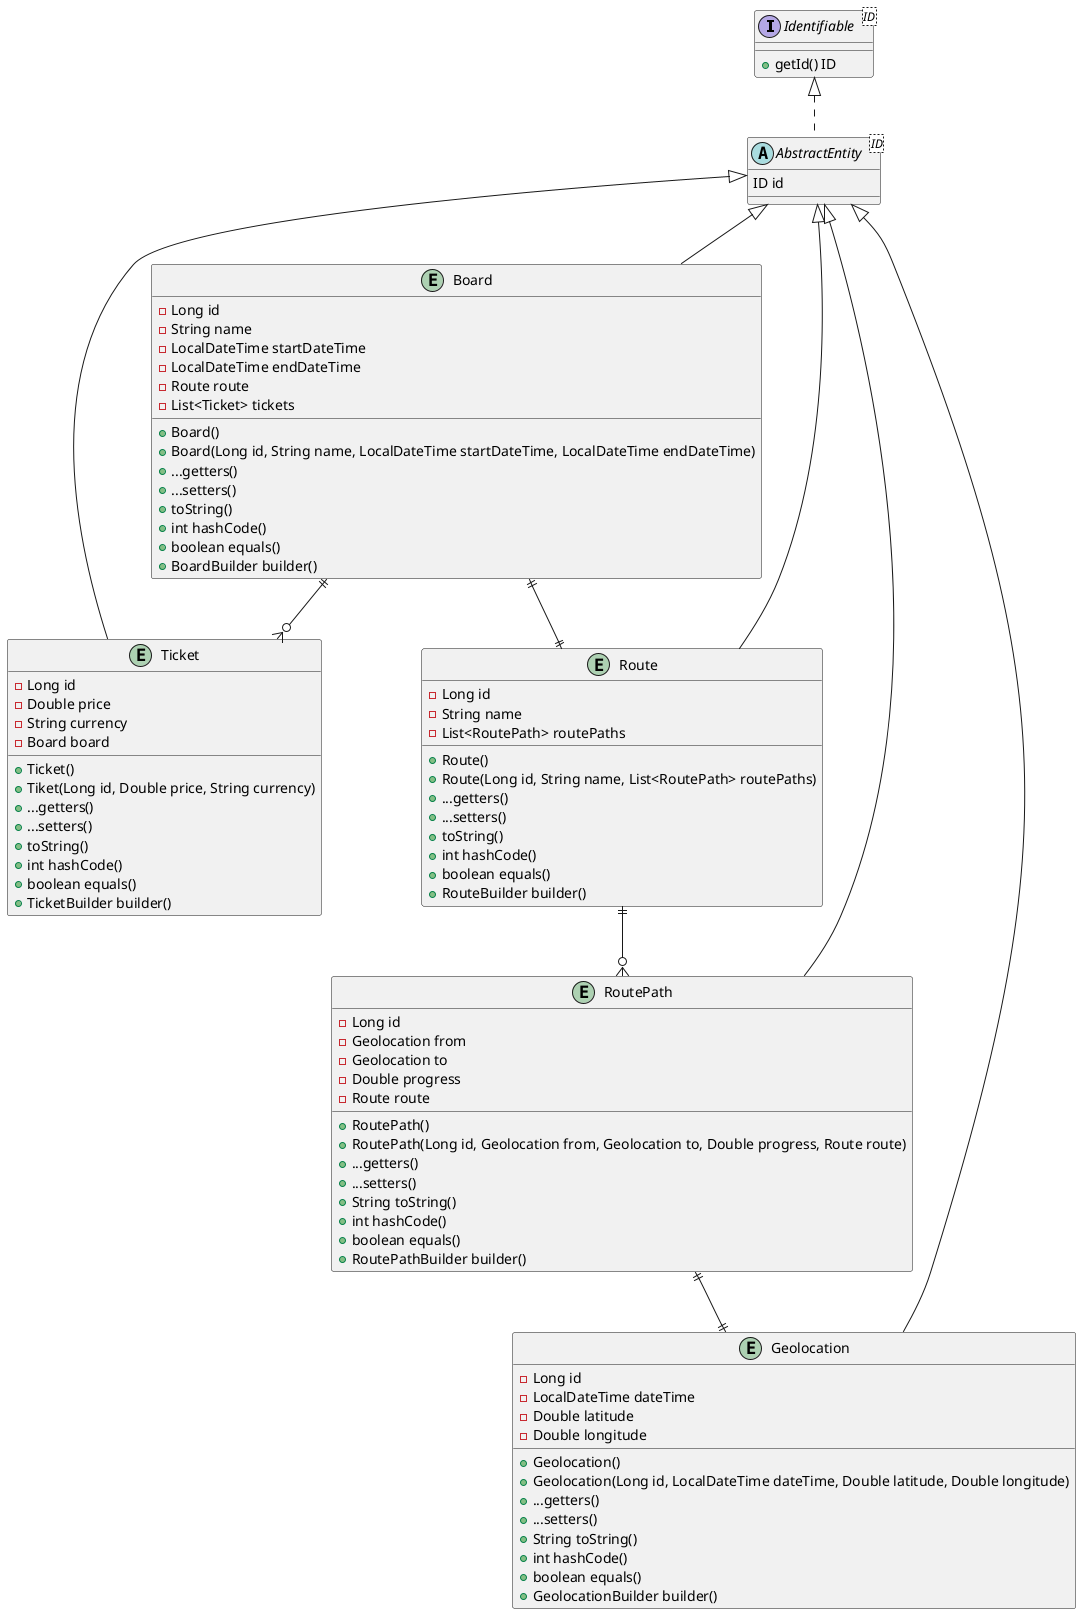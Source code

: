 @startuml
interface Identifiable<ID> {
+ getId() ID
}

abstract class AbstractEntity<ID> {
    ID id
}

entity Board {
- Long id
- String name
- LocalDateTime startDateTime
- LocalDateTime endDateTime
- Route route
- List<Ticket> tickets
+ Board()
+ Board(Long id, String name, LocalDateTime startDateTime, LocalDateTime endDateTime)
+ ...getters()
+ ...setters()
+ toString()
+ int hashCode()
+ boolean equals()
+ BoardBuilder builder()
}
entity Ticket {
- Long id
- Double price
- String currency
- Board board
+ Ticket()
+ Tiket(Long id, Double price, String currency)
+ ...getters()
+ ...setters()
+ toString()
+ int hashCode()
+ boolean equals()
+ TicketBuilder builder()
}
entity Route {
- Long id
- String name
- List<RoutePath> routePaths
+ Route()
+ Route(Long id, String name, List<RoutePath> routePaths)
+ ...getters()
+ ...setters()
+ toString()
+ int hashCode()
+ boolean equals()
+ RouteBuilder builder()
}
entity RoutePath {
- Long id
- Geolocation from
- Geolocation to
- Double progress
- Route route
+ RoutePath()
+ RoutePath(Long id, Geolocation from, Geolocation to, Double progress, Route route)
+ ...getters()
+ ...setters()
+ String toString()
+ int hashCode()
+ boolean equals()
+ RoutePathBuilder builder()
}
entity Geolocation {
- Long id
- LocalDateTime dateTime
- Double latitude
- Double longitude
+ Geolocation()
+ Geolocation(Long id, LocalDateTime dateTime, Double latitude, Double longitude)
+ ...getters()
+ ...setters()
+ String toString()
+ int hashCode()
+ boolean equals()
+ GeolocationBuilder builder()
}

Identifiable <|.. AbstractEntity

AbstractEntity <|-- Board
AbstractEntity <|-- Ticket
AbstractEntity <|-- Route
AbstractEntity <|-- RoutePath
AbstractEntity <|-- Geolocation

Board ||--o{ Ticket
Board ||--|| Route

Route ||--o{ RoutePath

RoutePath ||--|| Geolocation
@enduml